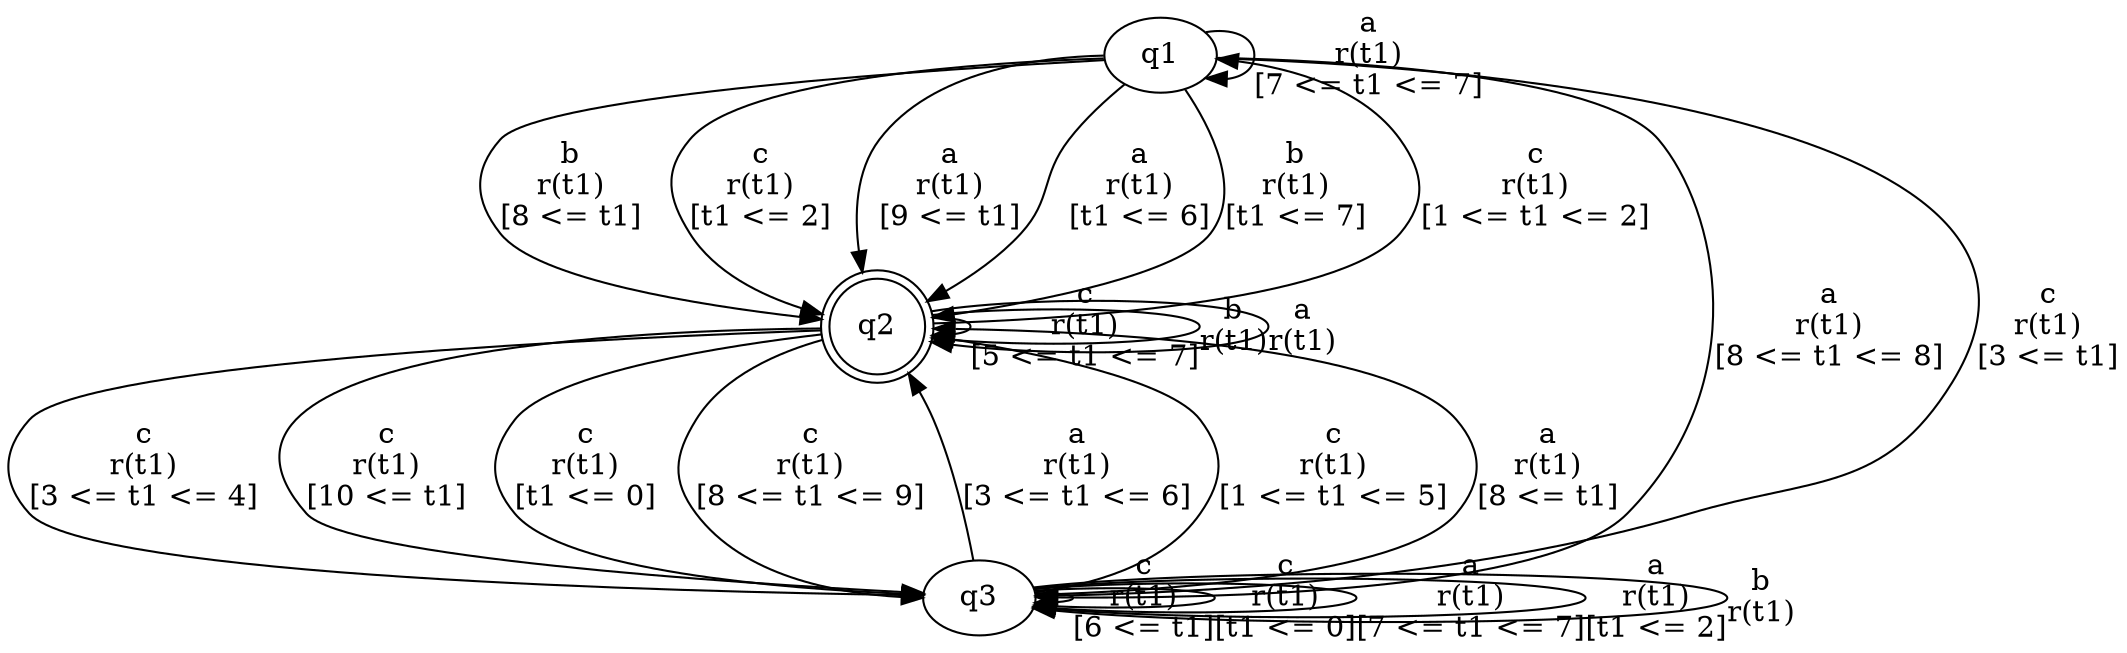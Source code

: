 digraph L {
	qq1[label=q1]
	qq2[label=q2 shape=doublecircle]
	qq3[label=q3]
	qq1 -> qq2[label="b\nr(t1)\n[8 <= t1]"]
	qq2 -> qq3[label="c\nr(t1)\n[3 <= t1 <= 4]"]
	qq3 -> qq3[label="c\nr(t1)\n[6 <= t1]"]
	qq3 -> qq3[label="c\nr(t1)\n[t1 <= 0]"]
	qq3 -> qq3[label="a\nr(t1)\n[7 <= t1 <= 7]"]
	qq3 -> qq2[label="a\nr(t1)\n[3 <= t1 <= 6]"]
	qq3 -> qq2[label="c\nr(t1)\n[1 <= t1 <= 5]"]
	qq3 -> qq2[label="a\nr(t1)\n[8 <= t1]"]
	qq3 -> qq3[label="a\nr(t1)\n[t1 <= 2]"]
	qq3 -> qq3[label="b\nr(t1)\n"]
	qq2 -> qq1[label="c\nr(t1)\n[1 <= t1 <= 2]"]
	qq2 -> qq3[label="c\nr(t1)\n[10 <= t1]"]
	qq2 -> qq2[label="c\nr(t1)\n[5 <= t1 <= 7]"]
	qq2 -> qq2[label="b\nr(t1)\n"]
	qq2 -> qq2[label="a\nr(t1)\n"]
	qq2 -> qq3[label="c\nr(t1)\n[t1 <= 0]"]
	qq2 -> qq3[label="c\nr(t1)\n[8 <= t1 <= 9]"]
	qq1 -> qq2[label="c\nr(t1)\n[t1 <= 2]"]
	qq1 -> qq3[label="a\nr(t1)\n[8 <= t1 <= 8]"]
	qq1 -> qq2[label="a\nr(t1)\n[9 <= t1]"]
	qq1 -> qq2[label="a\nr(t1)\n[t1 <= 6]"]
	qq1 -> qq2[label="b\nr(t1)\n[t1 <= 7]"]
	qq1 -> qq1[label="a\nr(t1)\n[7 <= t1 <= 7]"]
	qq1 -> qq3[label="c\nr(t1)\n[3 <= t1]"]
}
